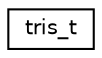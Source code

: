 digraph "Graphical Class Hierarchy"
{
 // INTERACTIVE_SVG=YES
  edge [fontname="Helvetica",fontsize="10",labelfontname="Helvetica",labelfontsize="10"];
  node [fontname="Helvetica",fontsize="10",shape=record];
  rankdir="LR";
  Node1 [label="tris_t",height=0.2,width=0.4,color="black", fillcolor="white", style="filled",URL="$_mesh_8h.html#structtris__t"];
}
